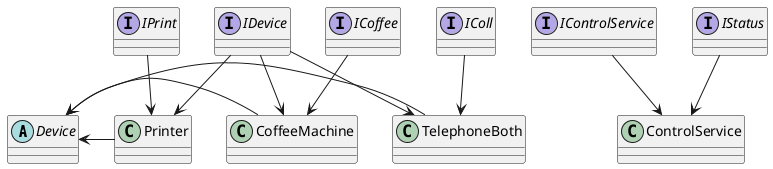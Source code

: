 @startuml
abstract class Device
class ControlService
class CoffeeMachine
class Printer
class TelephoneBoth
interface IDevice
interface ICoffee
interface IColl
interface IControlService
interface IPrint
interface IStatus


Device<-Printer
Device<-CoffeeMachine
Device<-TelephoneBoth
IDevice-->Printer
IDevice-->CoffeeMachine
IDevice-->TelephoneBoth
ICoffee-->CoffeeMachine
IPrint-->Printer
IColl-->TelephoneBoth
IStatus-->ControlService
IControlService-->ControlService


@enduml
